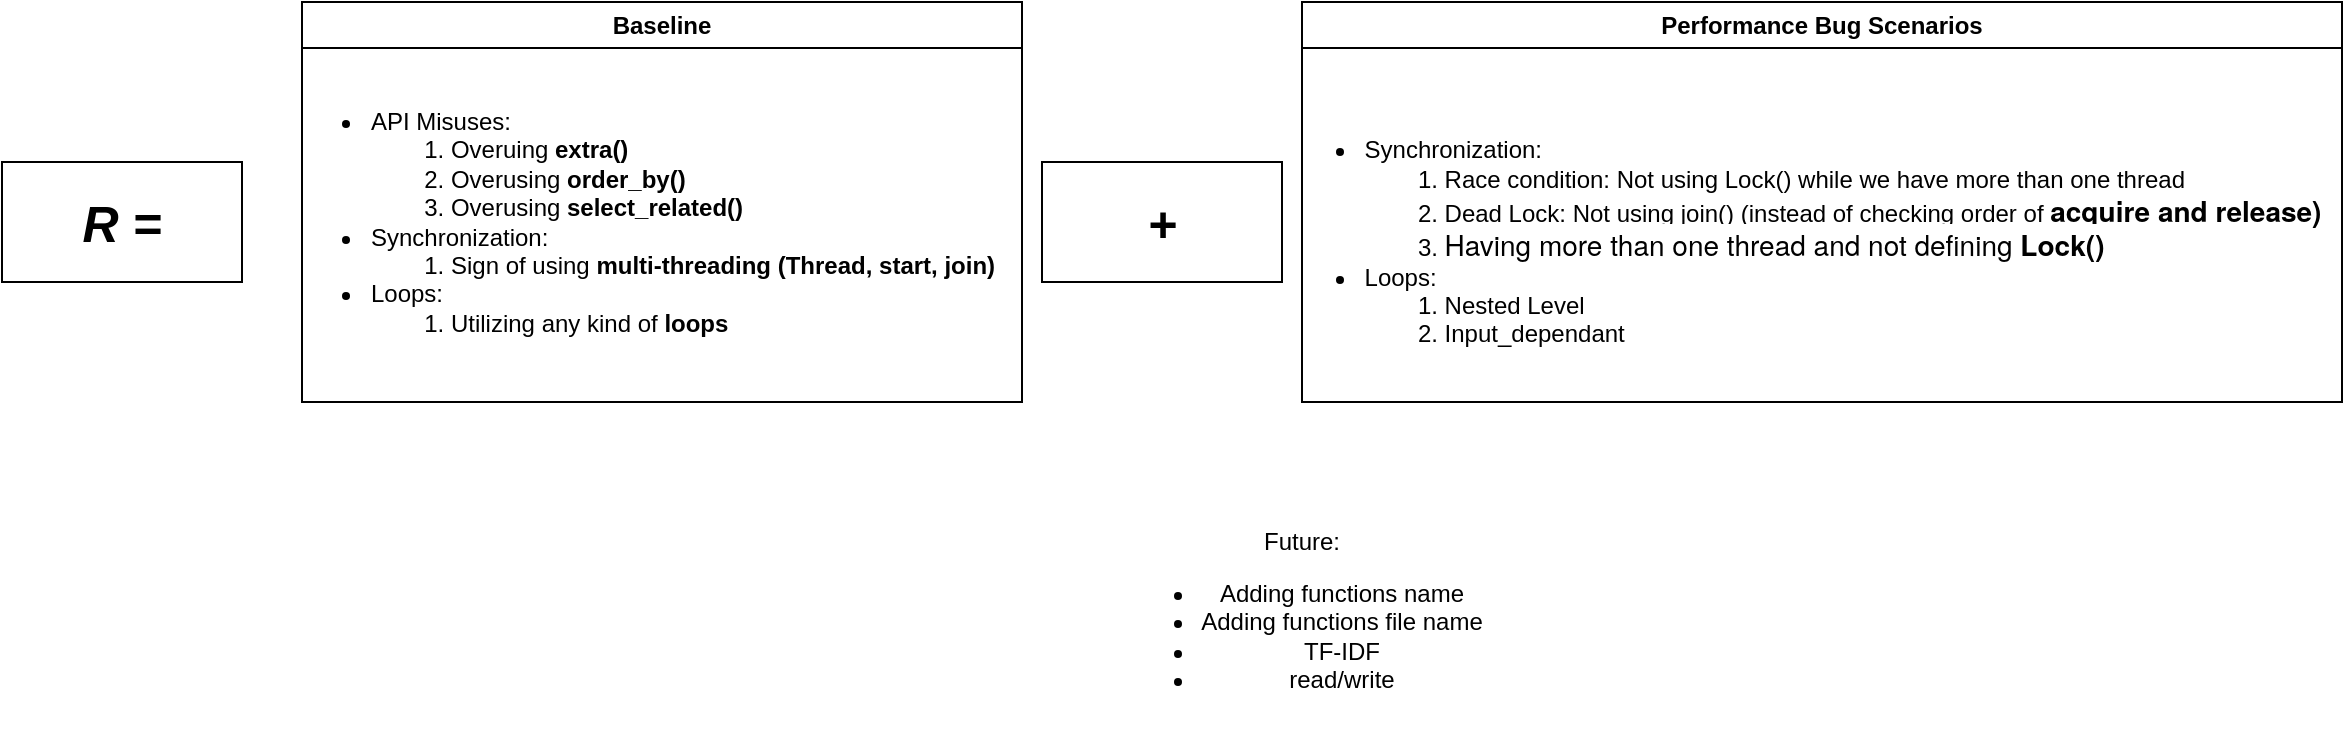 <mxfile version="21.2.8" type="device">
  <diagram name="Page-1" id="HNmFx-NB3xg4kWhVHFb8">
    <mxGraphModel dx="1434" dy="870" grid="1" gridSize="10" guides="1" tooltips="1" connect="1" arrows="1" fold="1" page="1" pageScale="1" pageWidth="850" pageHeight="1100" math="0" shadow="0">
      <root>
        <mxCell id="0" />
        <mxCell id="1" parent="0" />
        <mxCell id="HIrzM-PpdGaSL8YoJliv-2" value="Future:&lt;br&gt;&lt;ul&gt;&lt;li&gt;Adding functions name&lt;/li&gt;&lt;li&gt;Adding functions file name&lt;/li&gt;&lt;li&gt;TF-IDF&lt;/li&gt;&lt;li&gt;read/write&lt;/li&gt;&lt;/ul&gt;" style="text;html=1;strokeColor=none;fillColor=none;align=center;verticalAlign=middle;whiteSpace=wrap;rounded=0;" parent="1" vertex="1">
          <mxGeometry x="500" y="410" width="360" height="120" as="geometry" />
        </mxCell>
        <mxCell id="cHWYWYtxi8RSrHq_Ld_m-1" value="" style="group" vertex="1" connectable="0" parent="1">
          <mxGeometry x="30" y="160" width="1170" height="200" as="geometry" />
        </mxCell>
        <mxCell id="mCqiu4VrbJPYMKOyVtJH-1" value="&lt;b&gt;&lt;i&gt;&lt;font style=&quot;font-size: 25px;&quot;&gt;R =&lt;/font&gt;&lt;/i&gt;&lt;/b&gt;" style="rounded=0;whiteSpace=wrap;html=1;" parent="cHWYWYtxi8RSrHq_Ld_m-1" vertex="1">
          <mxGeometry y="80" width="120" height="60" as="geometry" />
        </mxCell>
        <mxCell id="mCqiu4VrbJPYMKOyVtJH-2" value="Baseline" style="swimlane;whiteSpace=wrap;html=1;" parent="cHWYWYtxi8RSrHq_Ld_m-1" vertex="1">
          <mxGeometry x="150" width="360" height="200" as="geometry">
            <mxRectangle x="180" y="160" width="90" height="30" as="alternateBounds" />
          </mxGeometry>
        </mxCell>
        <mxCell id="mCqiu4VrbJPYMKOyVtJH-10" value="&lt;ul&gt;&lt;li style=&quot;text-align: left;&quot;&gt;API Misuses:&lt;/li&gt;&lt;ol&gt;&lt;li style=&quot;border-color: var(--border-color); text-align: left;&quot;&gt;Overuing&amp;nbsp;&lt;b style=&quot;border-color: var(--border-color);&quot;&gt;extra()&lt;/b&gt;&lt;/li&gt;&lt;li style=&quot;border-color: var(--border-color); text-align: left;&quot;&gt;Overusing&lt;b style=&quot;border-color: var(--border-color);&quot;&gt;&amp;nbsp;order_by()&lt;/b&gt;&lt;/li&gt;&lt;li style=&quot;border-color: var(--border-color); text-align: left;&quot;&gt;Overusing&amp;nbsp;&lt;b style=&quot;border-color: var(--border-color);&quot;&gt;select_related()&lt;/b&gt;&lt;/li&gt;&lt;/ol&gt;&lt;li style=&quot;text-align: left;&quot;&gt;Synchronization:&lt;/li&gt;&lt;ol&gt;&lt;li style=&quot;text-align: left;&quot;&gt;Sign of using &lt;b&gt;multi-threading (Thread, start, join)&lt;/b&gt;&lt;/li&gt;&lt;/ol&gt;&lt;li style=&quot;text-align: left;&quot;&gt;Loops:&lt;/li&gt;&lt;ol&gt;&lt;li style=&quot;text-align: left;&quot;&gt;Utilizing any kind of &lt;b&gt;loops&lt;/b&gt;&lt;/li&gt;&lt;/ol&gt;&lt;/ul&gt;" style="text;html=1;align=center;verticalAlign=middle;resizable=0;points=[];autosize=1;strokeColor=none;fillColor=none;" parent="mCqiu4VrbJPYMKOyVtJH-2" vertex="1">
          <mxGeometry x="-20" y="35" width="380" height="150" as="geometry" />
        </mxCell>
        <mxCell id="mCqiu4VrbJPYMKOyVtJH-3" value="&lt;span style=&quot;font-size: 25px;&quot;&gt;&lt;b&gt;&lt;i&gt;+&lt;/i&gt;&lt;/b&gt;&lt;/span&gt;" style="rounded=0;whiteSpace=wrap;html=1;" parent="cHWYWYtxi8RSrHq_Ld_m-1" vertex="1">
          <mxGeometry x="520" y="80" width="120" height="60" as="geometry" />
        </mxCell>
        <mxCell id="mCqiu4VrbJPYMKOyVtJH-4" value="Performance Bug Scenarios" style="swimlane;whiteSpace=wrap;html=1;" parent="cHWYWYtxi8RSrHq_Ld_m-1" vertex="1">
          <mxGeometry x="650" width="520" height="200" as="geometry" />
        </mxCell>
        <mxCell id="mCqiu4VrbJPYMKOyVtJH-11" value="&lt;ul&gt;&lt;li style=&quot;text-align: left;&quot;&gt;Synchronization:&lt;/li&gt;&lt;ol&gt;&lt;li style=&quot;text-align: left;&quot;&gt;Race condition: Not using Lock() while we have more than one thread&lt;/li&gt;&lt;li style=&quot;text-align: left;&quot;&gt;Dead Lock: Not using join() (instead of checking order of&amp;nbsp;&lt;strong style=&quot;box-sizing: border-box; font-family: &amp;quot;Helvetica Neue&amp;quot;, Helvetica, Arial, sans-serif; font-size: 14px; background-color: rgb(255, 255, 255);&quot;&gt;acquire and release)&lt;/strong&gt;&lt;/li&gt;&lt;li style=&quot;text-align: left;&quot;&gt;&lt;span style=&quot;box-sizing: border-box; font-family: &amp;quot;Helvetica Neue&amp;quot;, Helvetica, Arial, sans-serif; font-size: 14px; background-color: rgb(255, 255, 255);&quot;&gt;Having more than one thread and not defining&lt;/span&gt;&lt;strong style=&quot;box-sizing: border-box; font-family: &amp;quot;Helvetica Neue&amp;quot;, Helvetica, Arial, sans-serif; font-size: 14px; background-color: rgb(255, 255, 255);&quot;&gt; Lock()&lt;/strong&gt;&lt;/li&gt;&lt;/ol&gt;&lt;li style=&quot;text-align: left;&quot;&gt;Loops:&lt;/li&gt;&lt;ol&gt;&lt;li style=&quot;text-align: left;&quot;&gt;Nested Level&lt;/li&gt;&lt;li style=&quot;text-align: left;&quot;&gt;Input_dependant&lt;/li&gt;&lt;/ol&gt;&lt;/ul&gt;" style="text;html=1;align=center;verticalAlign=middle;resizable=0;points=[];autosize=1;strokeColor=none;fillColor=none;" parent="mCqiu4VrbJPYMKOyVtJH-4" vertex="1">
          <mxGeometry x="-20" y="50" width="540" height="140" as="geometry" />
        </mxCell>
      </root>
    </mxGraphModel>
  </diagram>
</mxfile>
